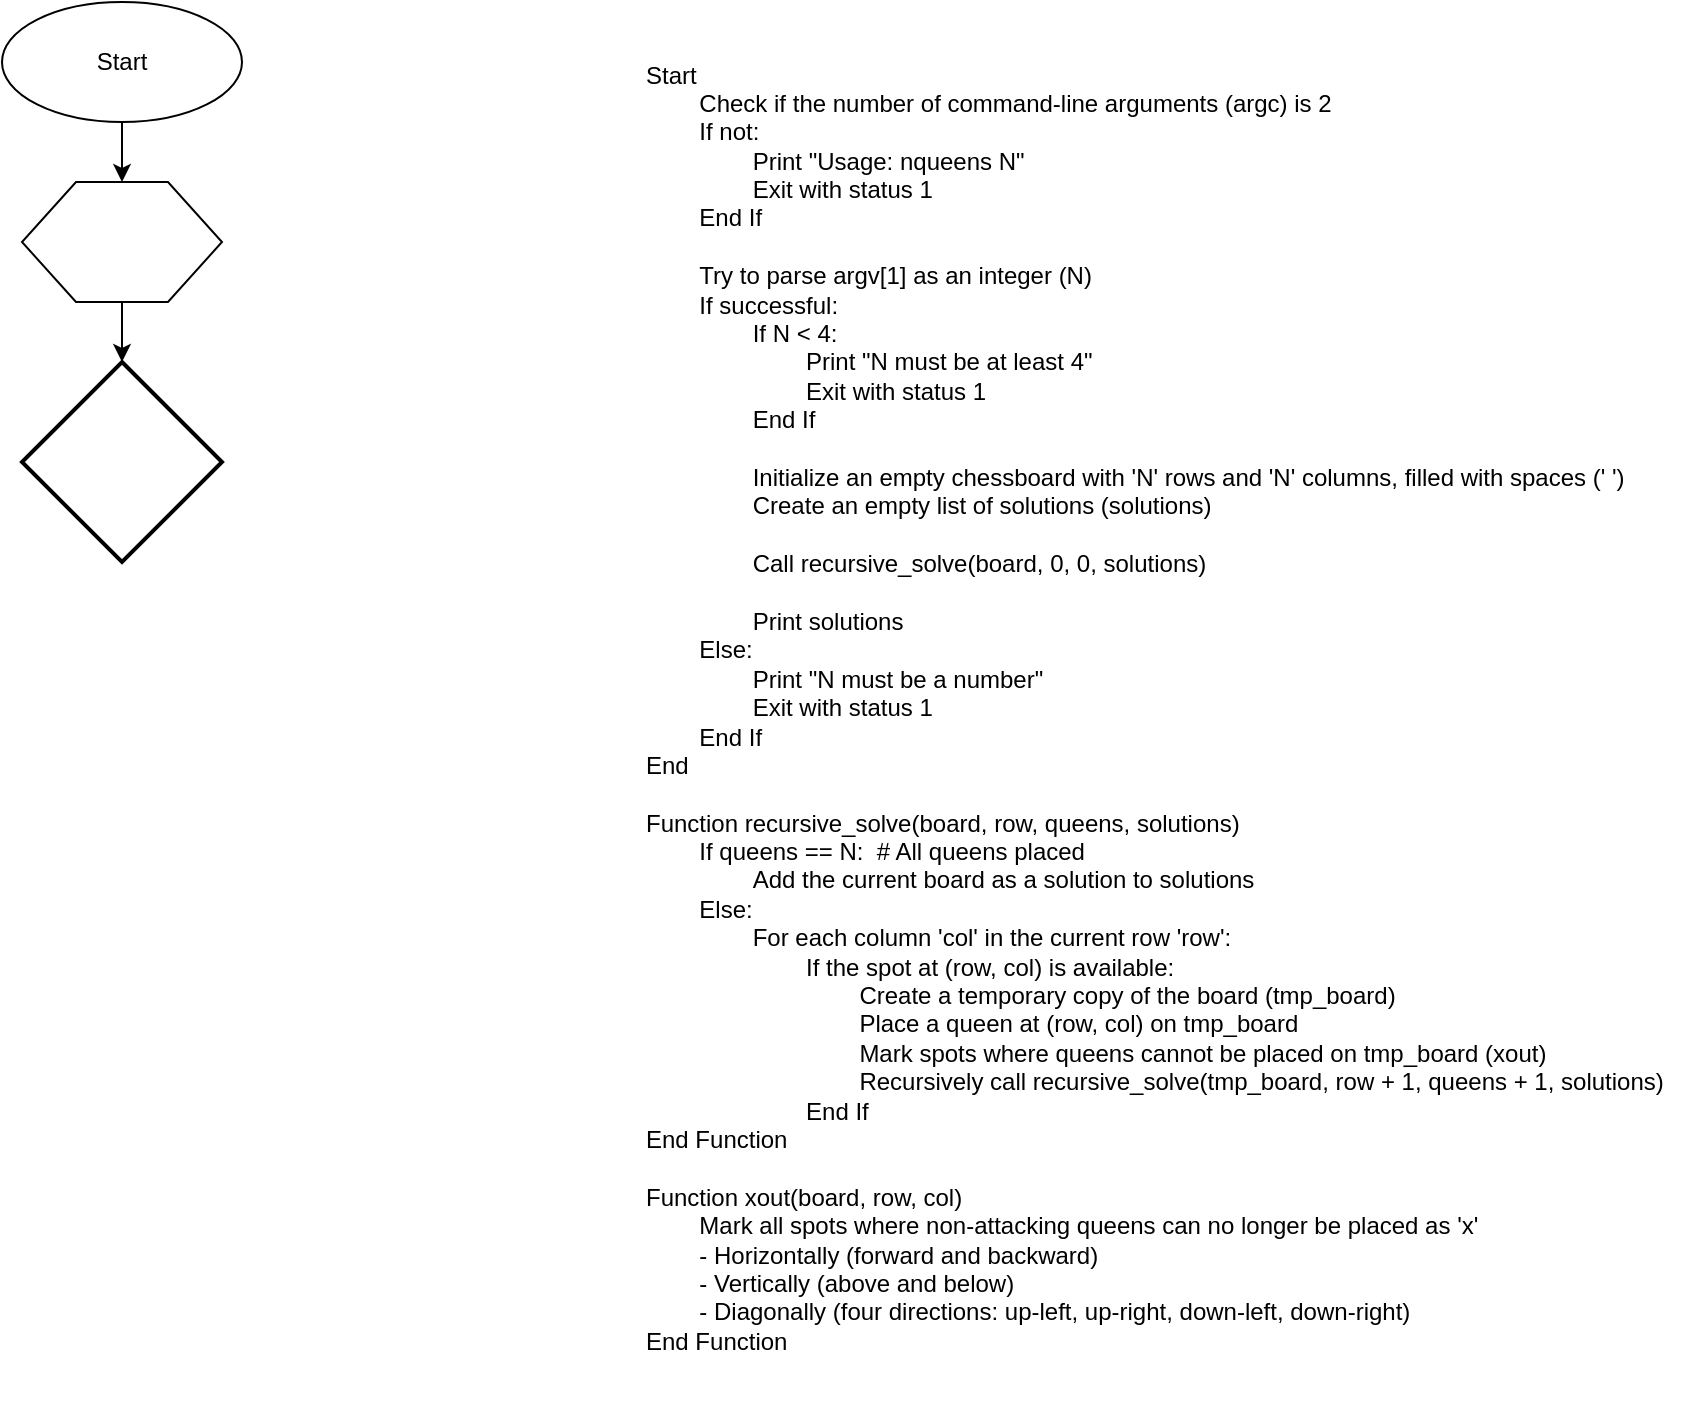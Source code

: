 <mxfile version="21.7.1" type="github">
  <diagram id="C5RBs43oDa-KdzZeNtuy" name="Page-1">
    <mxGraphModel dx="1161" dy="1687" grid="1" gridSize="10" guides="1" tooltips="1" connect="1" arrows="1" fold="1" page="1" pageScale="1" pageWidth="827" pageHeight="1169" math="0" shadow="0">
      <root>
        <mxCell id="WIyWlLk6GJQsqaUBKTNV-0" />
        <mxCell id="WIyWlLk6GJQsqaUBKTNV-1" parent="WIyWlLk6GJQsqaUBKTNV-0" />
        <mxCell id="0IEBA8mMdgy57H2gVhQY-1" value="&lt;div&gt;Start&lt;/div&gt;&lt;div&gt;&amp;nbsp;&lt;span style=&quot;white-space: pre;&quot;&gt;&#x9;&lt;/span&gt;Check if the number of command-line arguments (argc) is 2&lt;/div&gt;&lt;div&gt;&amp;nbsp; &lt;span style=&quot;white-space: pre;&quot;&gt;&#x9;&lt;/span&gt;If not:&lt;/div&gt;&lt;div&gt;&amp;nbsp; &amp;nbsp; &lt;span style=&quot;white-space: pre;&quot;&gt;&#x9;&lt;/span&gt;&lt;span style=&quot;white-space: pre;&quot;&gt;&#x9;&lt;/span&gt;Print &quot;Usage: nqueens N&quot;&lt;/div&gt;&lt;div&gt;&amp;nbsp; &amp;nbsp; &lt;span style=&quot;white-space: pre;&quot;&gt;&#x9;&lt;/span&gt;&lt;span style=&quot;white-space: pre;&quot;&gt;&#x9;&lt;/span&gt;Exit with status 1&lt;/div&gt;&lt;div&gt;&amp;nbsp; &lt;span style=&quot;white-space: pre;&quot;&gt;&#x9;&lt;/span&gt;End If&lt;/div&gt;&lt;div&gt;&lt;br&gt;&lt;/div&gt;&lt;div&gt;&amp;nbsp; &lt;span style=&quot;white-space: pre;&quot;&gt;&#x9;&lt;/span&gt;Try to parse argv[1] as an integer (N)&lt;/div&gt;&lt;div&gt;&amp;nbsp; &lt;span style=&quot;white-space: pre;&quot;&gt;&#x9;&lt;/span&gt;If successful:&lt;/div&gt;&lt;div&gt;&amp;nbsp; &amp;nbsp; &lt;span style=&quot;white-space: pre;&quot;&gt;&#x9;&lt;/span&gt;&lt;span style=&quot;white-space: pre;&quot;&gt;&#x9;&lt;/span&gt;If N &amp;lt; 4:&lt;/div&gt;&lt;div&gt;&amp;nbsp; &amp;nbsp; &amp;nbsp; &lt;span style=&quot;white-space: pre;&quot;&gt;&#x9;&lt;/span&gt;&lt;span style=&quot;white-space: pre;&quot;&gt;&#x9;&lt;/span&gt;&lt;span style=&quot;white-space: pre;&quot;&gt;&#x9;&lt;/span&gt;Print &quot;N must be at least 4&quot;&lt;/div&gt;&lt;div&gt;&amp;nbsp; &amp;nbsp; &amp;nbsp; &lt;span style=&quot;white-space: pre;&quot;&gt;&#x9;&lt;/span&gt;&lt;span style=&quot;white-space: pre;&quot;&gt;&#x9;&lt;/span&gt;&lt;span style=&quot;white-space: pre;&quot;&gt;&#x9;&lt;/span&gt;Exit with status 1&lt;/div&gt;&lt;div&gt;&amp;nbsp; &amp;nbsp; &lt;span style=&quot;white-space: pre;&quot;&gt;&#x9;&lt;/span&gt;&lt;span style=&quot;white-space: pre;&quot;&gt;&#x9;&lt;/span&gt;End If&lt;/div&gt;&lt;div&gt;&lt;br&gt;&lt;/div&gt;&lt;div&gt;&amp;nbsp; &amp;nbsp; &lt;span style=&quot;white-space: pre;&quot;&gt;&#x9;&lt;/span&gt;&lt;span style=&quot;white-space: pre;&quot;&gt;&#x9;&lt;/span&gt;Initialize an empty chessboard with &#39;N&#39; rows and &#39;N&#39; columns, filled with spaces (&#39; &#39;)&lt;/div&gt;&lt;div&gt;&amp;nbsp; &amp;nbsp; &lt;span style=&quot;white-space: pre;&quot;&gt;&#x9;&lt;/span&gt;&lt;span style=&quot;white-space: pre;&quot;&gt;&#x9;&lt;/span&gt;Create an empty list of solutions (solutions)&lt;/div&gt;&lt;div&gt;&lt;br&gt;&lt;/div&gt;&lt;div&gt;&amp;nbsp; &amp;nbsp; &lt;span style=&quot;white-space: pre;&quot;&gt;&#x9;&lt;/span&gt;&lt;span style=&quot;white-space: pre;&quot;&gt;&#x9;&lt;/span&gt;Call recursive_solve(board, 0, 0, solutions)&lt;/div&gt;&lt;div&gt;&amp;nbsp; &amp;nbsp;&amp;nbsp;&lt;/div&gt;&lt;div&gt;&amp;nbsp; &amp;nbsp; &lt;span style=&quot;white-space: pre;&quot;&gt;&#x9;&lt;/span&gt;&lt;span style=&quot;white-space: pre;&quot;&gt;&#x9;&lt;/span&gt;Print solutions&lt;/div&gt;&lt;div&gt;&amp;nbsp; &lt;span style=&quot;white-space: pre;&quot;&gt;&#x9;&lt;/span&gt;Else:&lt;/div&gt;&lt;div&gt;&amp;nbsp; &amp;nbsp; &lt;span style=&quot;white-space: pre;&quot;&gt;&#x9;&lt;span style=&quot;white-space: pre;&quot;&gt;&#x9;&lt;/span&gt;&lt;/span&gt;Print &quot;N must be a number&quot;&lt;/div&gt;&lt;div&gt;&amp;nbsp; &amp;nbsp; &lt;span style=&quot;white-space: pre;&quot;&gt;&#x9;&lt;/span&gt;&lt;span style=&quot;white-space: pre;&quot;&gt;&#x9;&lt;/span&gt;Exit with status 1&lt;/div&gt;&lt;div&gt;&amp;nbsp; &lt;span style=&quot;white-space: pre;&quot;&gt;&#x9;&lt;/span&gt;End If&lt;/div&gt;&lt;div&gt;End&lt;/div&gt;&lt;div&gt;&lt;br&gt;&lt;/div&gt;&lt;div&gt;Function recursive_solve(board, row, queens, solutions)&lt;/div&gt;&lt;div&gt;&amp;nbsp;&lt;span style=&quot;white-space: pre;&quot;&gt;&#x9;&lt;/span&gt;If queens == N:&amp;nbsp; # All queens placed&lt;/div&gt;&lt;div&gt;&amp;nbsp; &amp;nbsp; &lt;span style=&quot;white-space: pre;&quot;&gt;&#x9;&lt;/span&gt;&lt;span style=&quot;white-space: pre;&quot;&gt;&#x9;&lt;/span&gt;Add the current board as a solution to solutions&lt;/div&gt;&lt;div&gt;&amp;nbsp; &lt;span style=&quot;white-space: pre;&quot;&gt;&#x9;&lt;/span&gt;Else:&lt;/div&gt;&lt;div&gt;&amp;nbsp; &amp;nbsp; &lt;span style=&quot;white-space: pre;&quot;&gt;&#x9;&lt;/span&gt;&lt;span style=&quot;white-space: pre;&quot;&gt;&#x9;&lt;/span&gt;For each column &#39;col&#39; in the current row &#39;row&#39;:&lt;/div&gt;&lt;div&gt;&amp;nbsp; &amp;nbsp; &amp;nbsp; &lt;span style=&quot;white-space: pre;&quot;&gt;&#x9;&lt;/span&gt;&lt;span style=&quot;white-space: pre;&quot;&gt;&#x9;&lt;/span&gt;&lt;span style=&quot;white-space: pre;&quot;&gt;&#x9;&lt;/span&gt;If the spot at (row, col) is available:&lt;/div&gt;&lt;div&gt;&amp;nbsp; &amp;nbsp; &amp;nbsp; &amp;nbsp; &lt;span style=&quot;white-space: pre;&quot;&gt;&#x9;&lt;/span&gt;&lt;span style=&quot;white-space: pre;&quot;&gt;&#x9;&lt;/span&gt;&lt;span style=&quot;white-space: pre;&quot;&gt;&#x9;&lt;/span&gt;Create a temporary copy of the board (tmp_board)&lt;/div&gt;&lt;div&gt;&amp;nbsp; &amp;nbsp; &amp;nbsp; &amp;nbsp; &lt;span style=&quot;white-space: pre;&quot;&gt;&#x9;&lt;/span&gt;&lt;span style=&quot;white-space: pre;&quot;&gt;&#x9;&lt;/span&gt;&lt;span style=&quot;white-space: pre;&quot;&gt;&#x9;&lt;/span&gt;Place a queen at (row, col) on tmp_board&lt;/div&gt;&lt;div&gt;&amp;nbsp; &amp;nbsp; &amp;nbsp; &amp;nbsp; &lt;span style=&quot;white-space: pre;&quot;&gt;&#x9;&lt;/span&gt;&lt;span style=&quot;white-space: pre;&quot;&gt;&#x9;&lt;/span&gt;&lt;span style=&quot;white-space: pre;&quot;&gt;&#x9;&lt;/span&gt;Mark spots where queens cannot be placed on tmp_board (xout)&lt;/div&gt;&lt;div&gt;&amp;nbsp; &amp;nbsp; &amp;nbsp; &amp;nbsp; &lt;span style=&quot;white-space: pre;&quot;&gt;&#x9;&lt;/span&gt;&lt;span style=&quot;white-space: pre;&quot;&gt;&#x9;&lt;/span&gt;&lt;span style=&quot;white-space: pre;&quot;&gt;&#x9;&lt;/span&gt;Recursively call recursive_solve(tmp_board, row + 1, queens + 1, solutions)&lt;/div&gt;&lt;div&gt;&amp;nbsp; &lt;span style=&quot;white-space: pre;&quot;&gt;&#x9;&lt;/span&gt;&lt;span style=&quot;white-space: pre;&quot;&gt;&#x9;&lt;/span&gt;&lt;span style=&quot;white-space: pre;&quot;&gt;&#x9;&lt;/span&gt;End If&lt;/div&gt;&lt;div&gt;End Function&lt;/div&gt;&lt;div&gt;&lt;br&gt;&lt;/div&gt;&lt;div&gt;Function xout(board, row, col)&lt;/div&gt;&lt;div&gt;&amp;nbsp;&lt;span style=&quot;white-space: pre;&quot;&gt;&#x9;&lt;/span&gt;Mark all spots where non-attacking queens can no longer be placed as &#39;x&#39;&lt;/div&gt;&lt;div&gt;&amp;nbsp; &lt;span style=&quot;white-space: pre;&quot;&gt;&#x9;&lt;/span&gt;- Horizontally (forward and backward)&lt;/div&gt;&lt;div&gt;&amp;nbsp;&lt;span style=&quot;white-space: pre;&quot;&gt;&#x9;&lt;/span&gt;- Vertically (above and below)&lt;/div&gt;&lt;div&gt;&amp;nbsp;&lt;span style=&quot;white-space: pre;&quot;&gt;&#x9;&lt;/span&gt;- Diagonally (four directions: up-left, up-right, down-left, down-right)&lt;/div&gt;&lt;div&gt;End Function&lt;/div&gt;&lt;div&gt;&lt;br&gt;&lt;/div&gt;" style="text;html=1;strokeColor=none;fillColor=none;align=left;verticalAlign=middle;whiteSpace=wrap;rounded=0;" vertex="1" parent="WIyWlLk6GJQsqaUBKTNV-1">
          <mxGeometry x="510" y="-1130" width="530" height="680" as="geometry" />
        </mxCell>
        <mxCell id="0IEBA8mMdgy57H2gVhQY-5" value="" style="edgeStyle=orthogonalEdgeStyle;rounded=0;orthogonalLoop=1;jettySize=auto;html=1;" edge="1" parent="WIyWlLk6GJQsqaUBKTNV-1" source="0IEBA8mMdgy57H2gVhQY-2" target="0IEBA8mMdgy57H2gVhQY-4">
          <mxGeometry relative="1" as="geometry" />
        </mxCell>
        <mxCell id="0IEBA8mMdgy57H2gVhQY-2" value="Start" style="ellipse;whiteSpace=wrap;html=1;" vertex="1" parent="WIyWlLk6GJQsqaUBKTNV-1">
          <mxGeometry x="190" y="-1150" width="120" height="60" as="geometry" />
        </mxCell>
        <mxCell id="0IEBA8mMdgy57H2gVhQY-7" value="" style="edgeStyle=orthogonalEdgeStyle;rounded=0;orthogonalLoop=1;jettySize=auto;html=1;" edge="1" parent="WIyWlLk6GJQsqaUBKTNV-1" source="0IEBA8mMdgy57H2gVhQY-4" target="0IEBA8mMdgy57H2gVhQY-6">
          <mxGeometry relative="1" as="geometry" />
        </mxCell>
        <mxCell id="0IEBA8mMdgy57H2gVhQY-4" value="" style="verticalLabelPosition=bottom;verticalAlign=top;html=1;shape=hexagon;perimeter=hexagonPerimeter2;arcSize=6;size=0.27;" vertex="1" parent="WIyWlLk6GJQsqaUBKTNV-1">
          <mxGeometry x="200" y="-1060" width="100" height="60" as="geometry" />
        </mxCell>
        <mxCell id="0IEBA8mMdgy57H2gVhQY-6" value="" style="strokeWidth=2;html=1;shape=mxgraph.flowchart.decision;whiteSpace=wrap;" vertex="1" parent="WIyWlLk6GJQsqaUBKTNV-1">
          <mxGeometry x="200" y="-970" width="100" height="100" as="geometry" />
        </mxCell>
      </root>
    </mxGraphModel>
  </diagram>
</mxfile>
